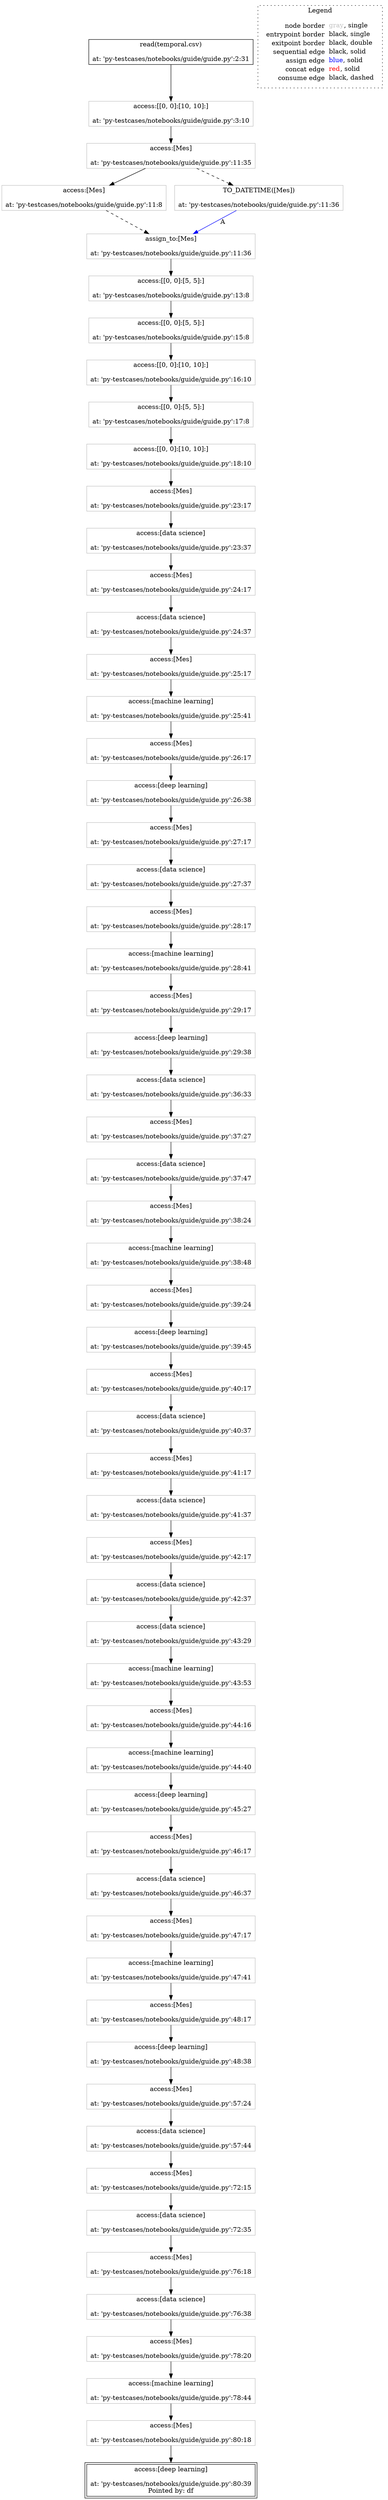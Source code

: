 digraph {
	"node0" [shape="rect",color="black",label=<read(temporal.csv)<BR/><BR/>at: 'py-testcases/notebooks/guide/guide.py':2:31>];
	"node1" [shape="rect",color="gray",label=<access:[[0, 0]:[10, 10]:]<BR/><BR/>at: 'py-testcases/notebooks/guide/guide.py':3:10>];
	"node2" [shape="rect",color="gray",label=<access:[Mes]<BR/><BR/>at: 'py-testcases/notebooks/guide/guide.py':11:8>];
	"node3" [shape="rect",color="gray",label=<access:[Mes]<BR/><BR/>at: 'py-testcases/notebooks/guide/guide.py':11:35>];
	"node4" [shape="rect",color="gray",label=<assign_to:[Mes]<BR/><BR/>at: 'py-testcases/notebooks/guide/guide.py':11:36>];
	"node5" [shape="rect",color="gray",label=<TO_DATETIME([Mes])<BR/><BR/>at: 'py-testcases/notebooks/guide/guide.py':11:36>];
	"node6" [shape="rect",color="gray",label=<access:[[0, 0]:[5, 5]:]<BR/><BR/>at: 'py-testcases/notebooks/guide/guide.py':13:8>];
	"node7" [shape="rect",color="gray",label=<access:[[0, 0]:[5, 5]:]<BR/><BR/>at: 'py-testcases/notebooks/guide/guide.py':15:8>];
	"node8" [shape="rect",color="gray",label=<access:[[0, 0]:[10, 10]:]<BR/><BR/>at: 'py-testcases/notebooks/guide/guide.py':16:10>];
	"node9" [shape="rect",color="gray",label=<access:[[0, 0]:[5, 5]:]<BR/><BR/>at: 'py-testcases/notebooks/guide/guide.py':17:8>];
	"node10" [shape="rect",color="gray",label=<access:[[0, 0]:[10, 10]:]<BR/><BR/>at: 'py-testcases/notebooks/guide/guide.py':18:10>];
	"node11" [shape="rect",color="gray",label=<access:[Mes]<BR/><BR/>at: 'py-testcases/notebooks/guide/guide.py':23:17>];
	"node12" [shape="rect",color="gray",label=<access:[data science]<BR/><BR/>at: 'py-testcases/notebooks/guide/guide.py':23:37>];
	"node13" [shape="rect",color="gray",label=<access:[Mes]<BR/><BR/>at: 'py-testcases/notebooks/guide/guide.py':24:17>];
	"node14" [shape="rect",color="gray",label=<access:[data science]<BR/><BR/>at: 'py-testcases/notebooks/guide/guide.py':24:37>];
	"node15" [shape="rect",color="gray",label=<access:[Mes]<BR/><BR/>at: 'py-testcases/notebooks/guide/guide.py':25:17>];
	"node16" [shape="rect",color="gray",label=<access:[machine learning]<BR/><BR/>at: 'py-testcases/notebooks/guide/guide.py':25:41>];
	"node17" [shape="rect",color="gray",label=<access:[Mes]<BR/><BR/>at: 'py-testcases/notebooks/guide/guide.py':26:17>];
	"node18" [shape="rect",color="gray",label=<access:[deep learning]<BR/><BR/>at: 'py-testcases/notebooks/guide/guide.py':26:38>];
	"node19" [shape="rect",color="gray",label=<access:[Mes]<BR/><BR/>at: 'py-testcases/notebooks/guide/guide.py':27:17>];
	"node20" [shape="rect",color="gray",label=<access:[data science]<BR/><BR/>at: 'py-testcases/notebooks/guide/guide.py':27:37>];
	"node21" [shape="rect",color="gray",label=<access:[Mes]<BR/><BR/>at: 'py-testcases/notebooks/guide/guide.py':28:17>];
	"node22" [shape="rect",color="gray",label=<access:[machine learning]<BR/><BR/>at: 'py-testcases/notebooks/guide/guide.py':28:41>];
	"node23" [shape="rect",color="gray",label=<access:[Mes]<BR/><BR/>at: 'py-testcases/notebooks/guide/guide.py':29:17>];
	"node24" [shape="rect",color="gray",label=<access:[deep learning]<BR/><BR/>at: 'py-testcases/notebooks/guide/guide.py':29:38>];
	"node25" [shape="rect",color="gray",label=<access:[data science]<BR/><BR/>at: 'py-testcases/notebooks/guide/guide.py':36:33>];
	"node26" [shape="rect",color="gray",label=<access:[Mes]<BR/><BR/>at: 'py-testcases/notebooks/guide/guide.py':37:27>];
	"node27" [shape="rect",color="gray",label=<access:[data science]<BR/><BR/>at: 'py-testcases/notebooks/guide/guide.py':37:47>];
	"node28" [shape="rect",color="gray",label=<access:[Mes]<BR/><BR/>at: 'py-testcases/notebooks/guide/guide.py':38:24>];
	"node29" [shape="rect",color="gray",label=<access:[machine learning]<BR/><BR/>at: 'py-testcases/notebooks/guide/guide.py':38:48>];
	"node30" [shape="rect",color="gray",label=<access:[Mes]<BR/><BR/>at: 'py-testcases/notebooks/guide/guide.py':39:24>];
	"node31" [shape="rect",color="gray",label=<access:[deep learning]<BR/><BR/>at: 'py-testcases/notebooks/guide/guide.py':39:45>];
	"node32" [shape="rect",color="gray",label=<access:[Mes]<BR/><BR/>at: 'py-testcases/notebooks/guide/guide.py':40:17>];
	"node33" [shape="rect",color="gray",label=<access:[data science]<BR/><BR/>at: 'py-testcases/notebooks/guide/guide.py':40:37>];
	"node34" [shape="rect",color="gray",label=<access:[Mes]<BR/><BR/>at: 'py-testcases/notebooks/guide/guide.py':41:17>];
	"node35" [shape="rect",color="gray",label=<access:[data science]<BR/><BR/>at: 'py-testcases/notebooks/guide/guide.py':41:37>];
	"node36" [shape="rect",color="gray",label=<access:[Mes]<BR/><BR/>at: 'py-testcases/notebooks/guide/guide.py':42:17>];
	"node37" [shape="rect",color="gray",label=<access:[data science]<BR/><BR/>at: 'py-testcases/notebooks/guide/guide.py':42:37>];
	"node38" [shape="rect",color="gray",label=<access:[data science]<BR/><BR/>at: 'py-testcases/notebooks/guide/guide.py':43:29>];
	"node39" [shape="rect",color="gray",label=<access:[machine learning]<BR/><BR/>at: 'py-testcases/notebooks/guide/guide.py':43:53>];
	"node40" [shape="rect",color="gray",label=<access:[Mes]<BR/><BR/>at: 'py-testcases/notebooks/guide/guide.py':44:16>];
	"node41" [shape="rect",color="gray",label=<access:[machine learning]<BR/><BR/>at: 'py-testcases/notebooks/guide/guide.py':44:40>];
	"node42" [shape="rect",color="gray",label=<access:[deep learning]<BR/><BR/>at: 'py-testcases/notebooks/guide/guide.py':45:27>];
	"node43" [shape="rect",color="gray",label=<access:[Mes]<BR/><BR/>at: 'py-testcases/notebooks/guide/guide.py':46:17>];
	"node44" [shape="rect",color="gray",label=<access:[data science]<BR/><BR/>at: 'py-testcases/notebooks/guide/guide.py':46:37>];
	"node45" [shape="rect",color="gray",label=<access:[Mes]<BR/><BR/>at: 'py-testcases/notebooks/guide/guide.py':47:17>];
	"node46" [shape="rect",color="gray",label=<access:[machine learning]<BR/><BR/>at: 'py-testcases/notebooks/guide/guide.py':47:41>];
	"node47" [shape="rect",color="gray",label=<access:[Mes]<BR/><BR/>at: 'py-testcases/notebooks/guide/guide.py':48:17>];
	"node48" [shape="rect",color="gray",label=<access:[deep learning]<BR/><BR/>at: 'py-testcases/notebooks/guide/guide.py':48:38>];
	"node49" [shape="rect",color="gray",label=<access:[Mes]<BR/><BR/>at: 'py-testcases/notebooks/guide/guide.py':57:24>];
	"node50" [shape="rect",color="gray",label=<access:[data science]<BR/><BR/>at: 'py-testcases/notebooks/guide/guide.py':57:44>];
	"node51" [shape="rect",color="gray",label=<access:[Mes]<BR/><BR/>at: 'py-testcases/notebooks/guide/guide.py':72:15>];
	"node52" [shape="rect",color="gray",label=<access:[data science]<BR/><BR/>at: 'py-testcases/notebooks/guide/guide.py':72:35>];
	"node53" [shape="rect",color="gray",label=<access:[Mes]<BR/><BR/>at: 'py-testcases/notebooks/guide/guide.py':76:18>];
	"node54" [shape="rect",color="gray",label=<access:[data science]<BR/><BR/>at: 'py-testcases/notebooks/guide/guide.py':76:38>];
	"node55" [shape="rect",color="gray",label=<access:[Mes]<BR/><BR/>at: 'py-testcases/notebooks/guide/guide.py':78:20>];
	"node56" [shape="rect",color="gray",label=<access:[machine learning]<BR/><BR/>at: 'py-testcases/notebooks/guide/guide.py':78:44>];
	"node57" [shape="rect",color="gray",label=<access:[Mes]<BR/><BR/>at: 'py-testcases/notebooks/guide/guide.py':80:18>];
	"node58" [shape="rect",color="black",peripheries="2",label=<access:[deep learning]<BR/><BR/>at: 'py-testcases/notebooks/guide/guide.py':80:39<BR/>Pointed by: df>];
	"node0" -> "node1" [color="black"];
	"node1" -> "node3" [color="black"];
	"node2" -> "node4" [color="black",style="dashed"];
	"node3" -> "node2" [color="black"];
	"node3" -> "node5" [color="black",style="dashed"];
	"node4" -> "node6" [color="black"];
	"node5" -> "node4" [color="blue",label=A];
	"node6" -> "node7" [color="black"];
	"node7" -> "node8" [color="black"];
	"node8" -> "node9" [color="black"];
	"node9" -> "node10" [color="black"];
	"node10" -> "node11" [color="black"];
	"node11" -> "node12" [color="black"];
	"node12" -> "node13" [color="black"];
	"node13" -> "node14" [color="black"];
	"node14" -> "node15" [color="black"];
	"node15" -> "node16" [color="black"];
	"node16" -> "node17" [color="black"];
	"node17" -> "node18" [color="black"];
	"node18" -> "node19" [color="black"];
	"node19" -> "node20" [color="black"];
	"node20" -> "node21" [color="black"];
	"node21" -> "node22" [color="black"];
	"node22" -> "node23" [color="black"];
	"node23" -> "node24" [color="black"];
	"node24" -> "node25" [color="black"];
	"node25" -> "node26" [color="black"];
	"node26" -> "node27" [color="black"];
	"node27" -> "node28" [color="black"];
	"node28" -> "node29" [color="black"];
	"node29" -> "node30" [color="black"];
	"node30" -> "node31" [color="black"];
	"node31" -> "node32" [color="black"];
	"node32" -> "node33" [color="black"];
	"node33" -> "node34" [color="black"];
	"node34" -> "node35" [color="black"];
	"node35" -> "node36" [color="black"];
	"node36" -> "node37" [color="black"];
	"node37" -> "node38" [color="black"];
	"node38" -> "node39" [color="black"];
	"node39" -> "node40" [color="black"];
	"node40" -> "node41" [color="black"];
	"node41" -> "node42" [color="black"];
	"node42" -> "node43" [color="black"];
	"node43" -> "node44" [color="black"];
	"node44" -> "node45" [color="black"];
	"node45" -> "node46" [color="black"];
	"node46" -> "node47" [color="black"];
	"node47" -> "node48" [color="black"];
	"node48" -> "node49" [color="black"];
	"node49" -> "node50" [color="black"];
	"node50" -> "node51" [color="black"];
	"node51" -> "node52" [color="black"];
	"node52" -> "node53" [color="black"];
	"node53" -> "node54" [color="black"];
	"node54" -> "node55" [color="black"];
	"node55" -> "node56" [color="black"];
	"node56" -> "node57" [color="black"];
	"node57" -> "node58" [color="black"];
subgraph cluster_legend {
	label="Legend";
	style=dotted;
	node [shape=plaintext];
	"legend" [label=<<table border="0" cellpadding="2" cellspacing="0" cellborder="0"><tr><td align="right">node border&nbsp;</td><td align="left"><font color="gray">gray</font>, single</td></tr><tr><td align="right">entrypoint border&nbsp;</td><td align="left"><font color="black">black</font>, single</td></tr><tr><td align="right">exitpoint border&nbsp;</td><td align="left"><font color="black">black</font>, double</td></tr><tr><td align="right">sequential edge&nbsp;</td><td align="left"><font color="black">black</font>, solid</td></tr><tr><td align="right">assign edge&nbsp;</td><td align="left"><font color="blue">blue</font>, solid</td></tr><tr><td align="right">concat edge&nbsp;</td><td align="left"><font color="red">red</font>, solid</td></tr><tr><td align="right">consume edge&nbsp;</td><td align="left"><font color="black">black</font>, dashed</td></tr></table>>];
}

}
